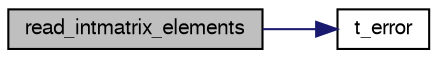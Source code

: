 digraph "read_intmatrix_elements"
{
  bgcolor="transparent";
  edge [fontname="FreeSans",fontsize="10",labelfontname="FreeSans",labelfontsize="10"];
  node [fontname="FreeSans",fontsize="10",shape=record];
  rankdir="LR";
  Node1 [label="read_intmatrix_elements",height=0.2,width=0.4,color="black", fillcolor="grey75", style="filled" fontcolor="black"];
  Node1 -> Node2 [color="midnightblue",fontsize="10",style="solid"];
  Node2 [label="t_error",height=0.2,width=0.4,color="black",URL="$error_8c.html#af79ef7c6656ef0f3d2786e2b09c1755f"];
}
